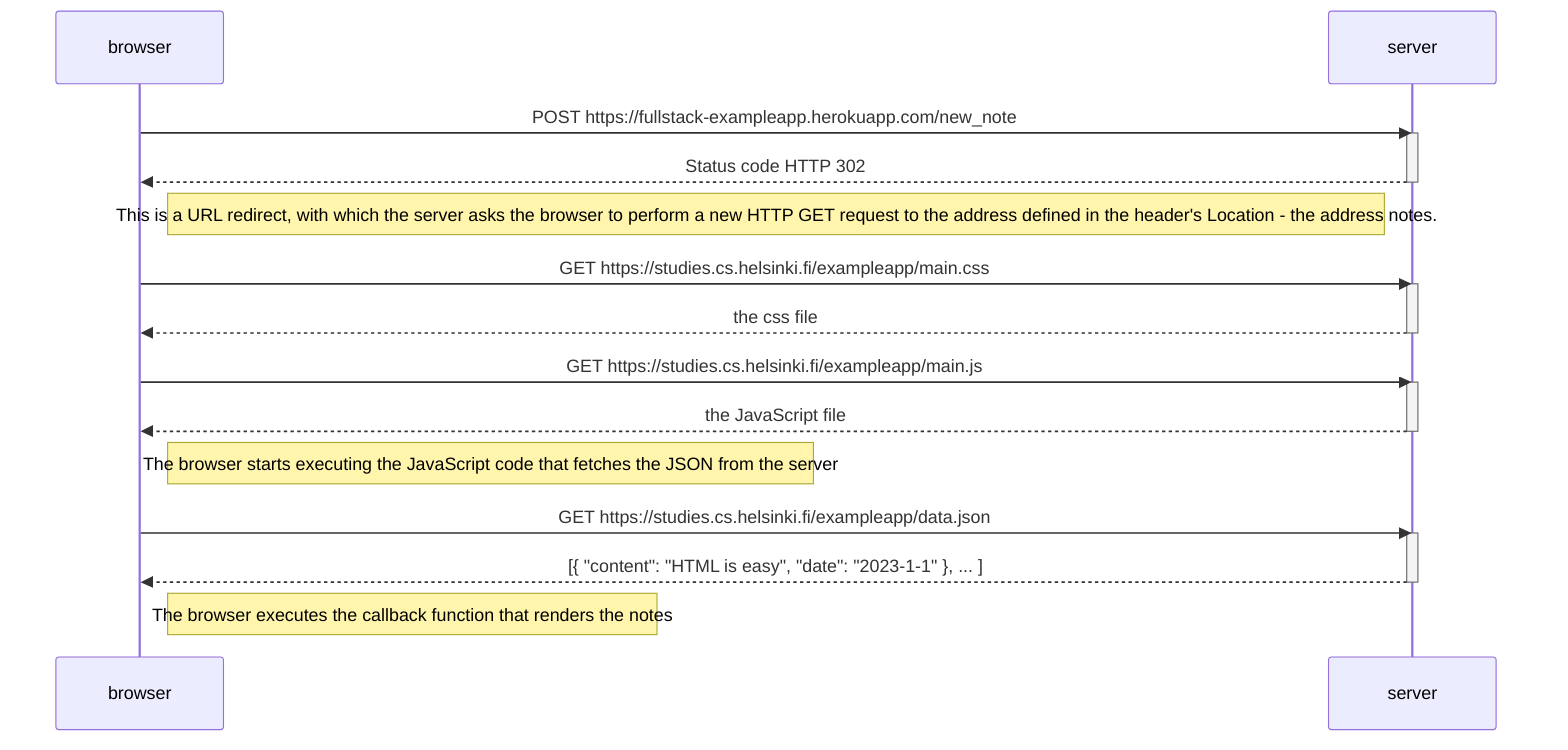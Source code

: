 sequenceDiagram
    participant browser
    participant server

    browser->>server: POST https://fullstack-exampleapp.herokuapp.com/new_note
    activate server
    server-->>browser: Status code HTTP 302
    deactivate server

    Note right of browser: This is a URL redirect, with which the server asks the browser to perform a new HTTP GET request to the address defined in the header's Location - the address notes.

    browser->>server: GET https://studies.cs.helsinki.fi/exampleapp/main.css
    activate server
    server-->>browser: the css file
    deactivate server

    browser->>server: GET https://studies.cs.helsinki.fi/exampleapp/main.js
    activate server
    server-->>browser: the JavaScript file
    deactivate server

    Note right of browser: The browser starts executing the JavaScript code that fetches the JSON from the server


    browser->>server: GET https://studies.cs.helsinki.fi/exampleapp/data.json
    activate server
    server-->>browser: [{ "content": "HTML is easy", "date": "2023-1-1" }, ... ]
    deactivate server

    Note right of browser: The browser executes the callback function that renders the notes